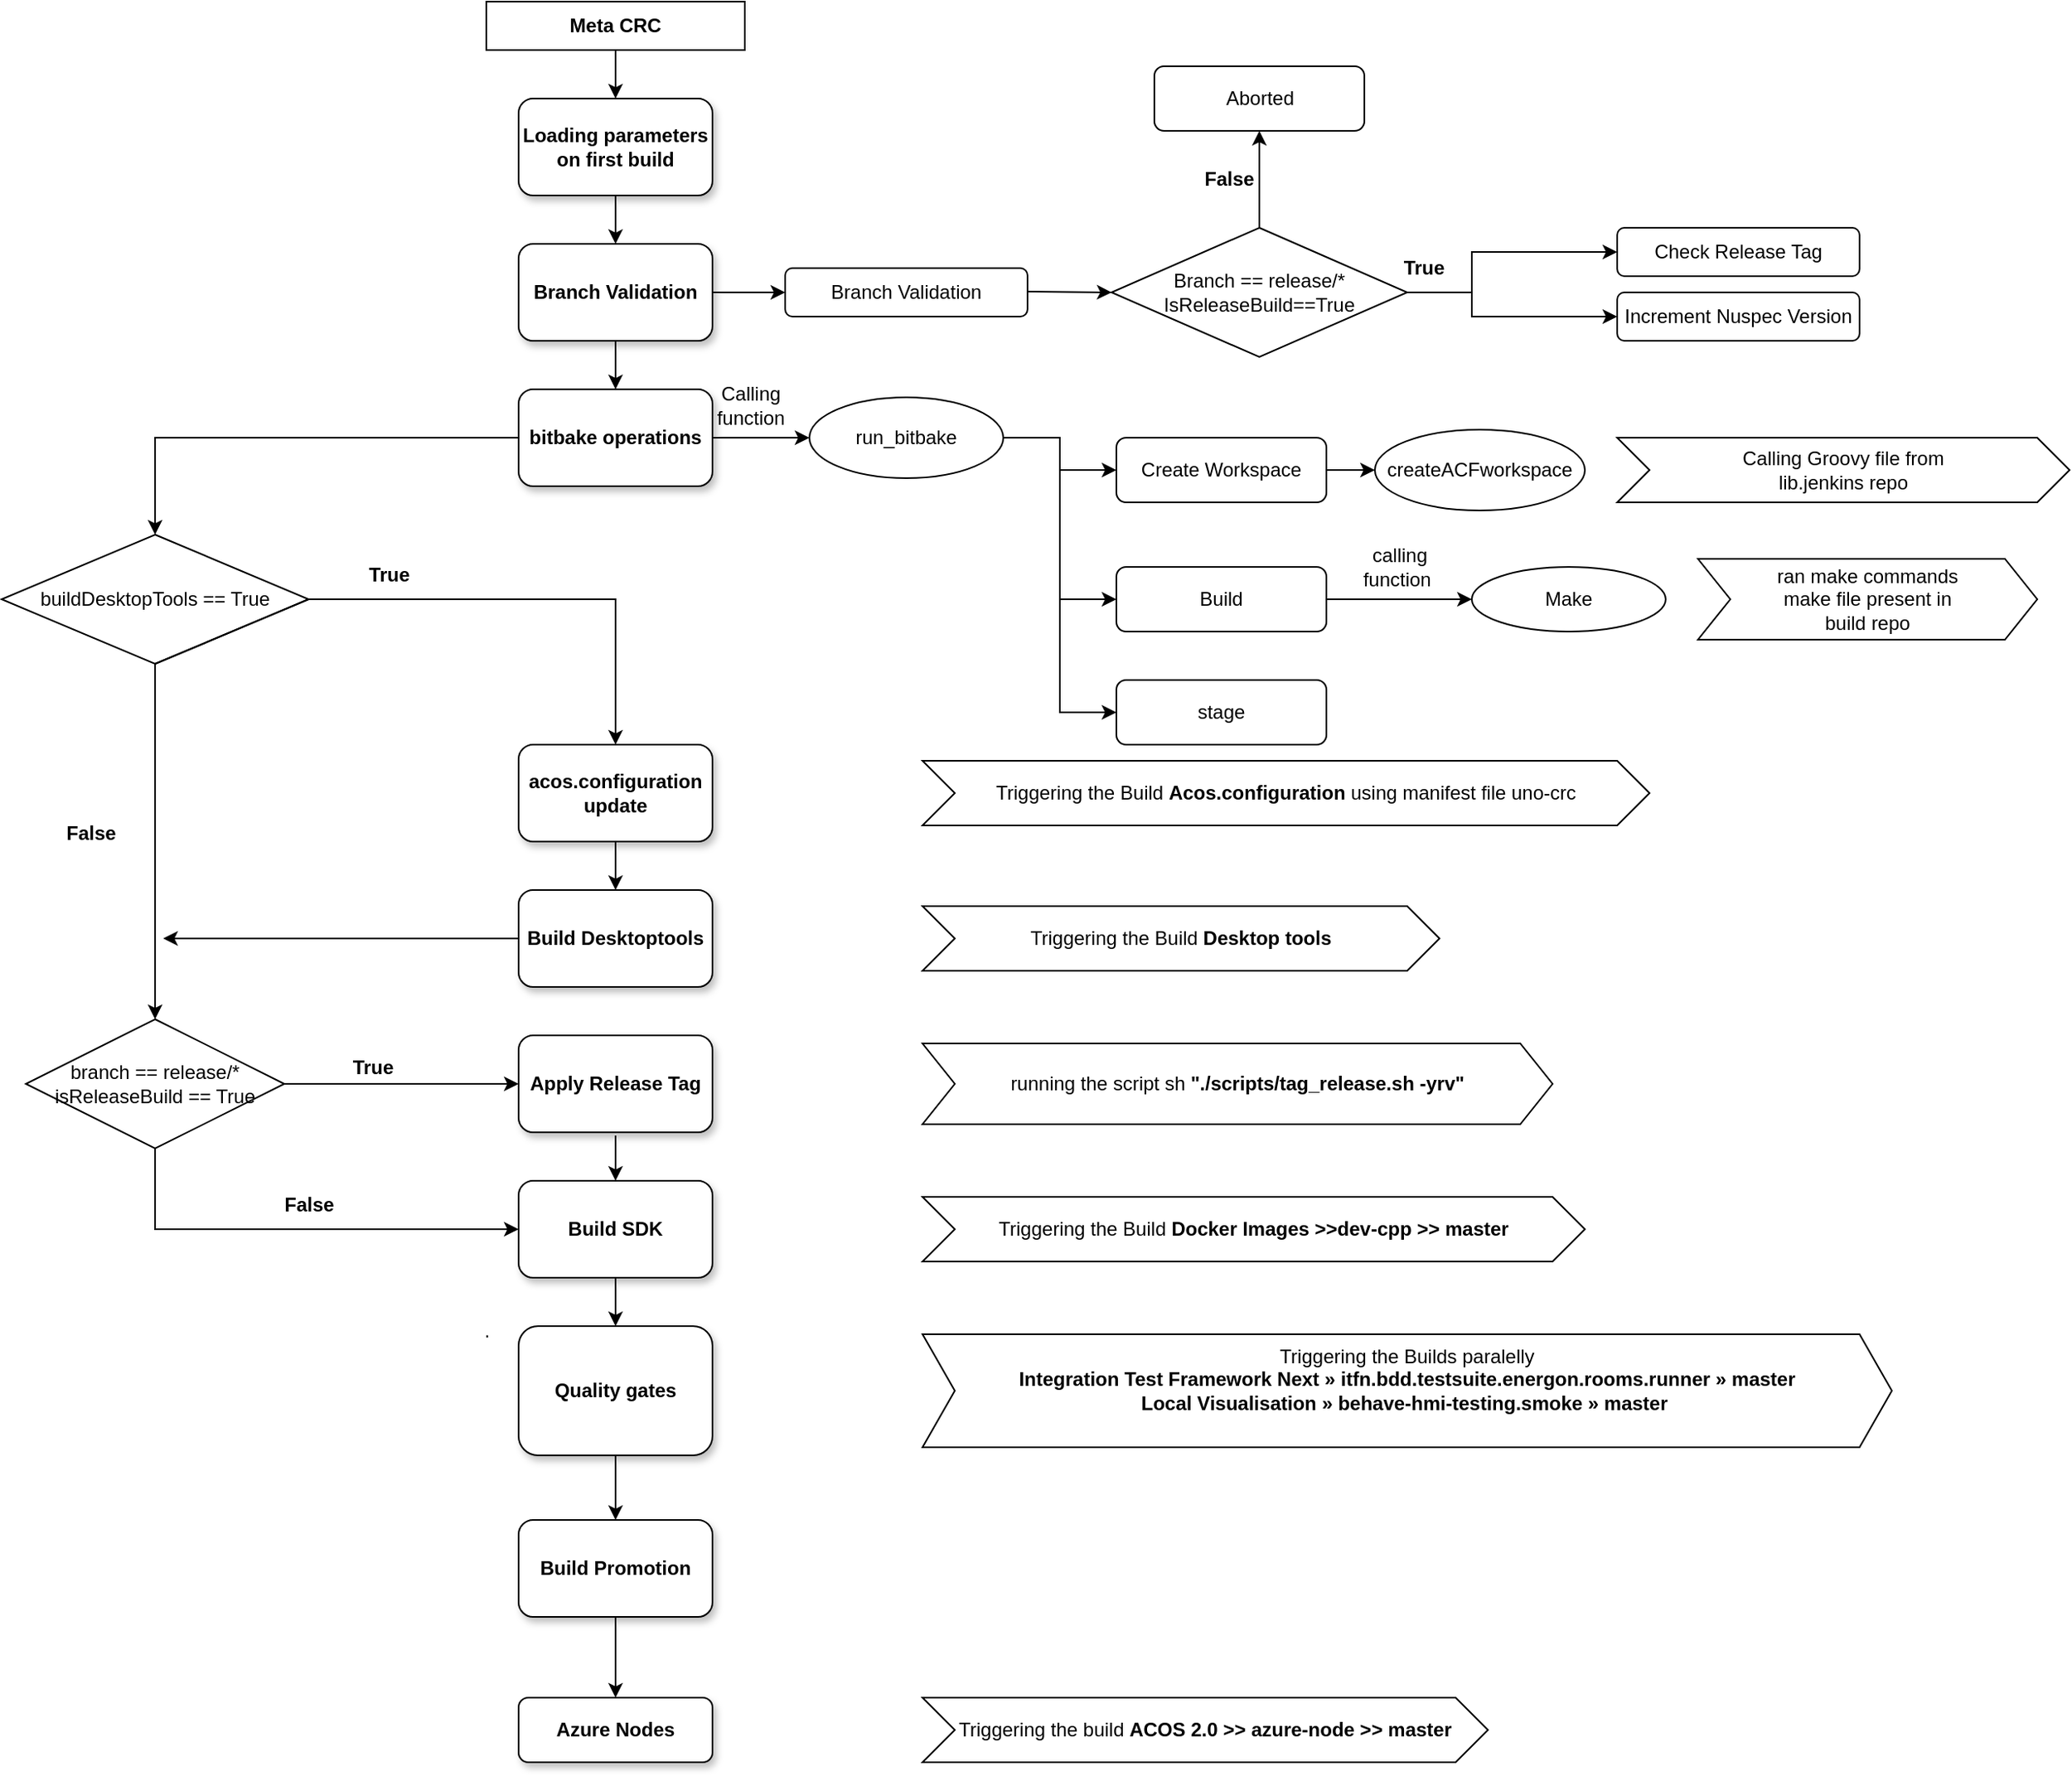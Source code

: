 <mxfile version="24.6.5" type="github">
  <diagram name="Page-1" id="8J8CI9a2RkK4PR5-pnM1">
    <mxGraphModel dx="2140" dy="470" grid="1" gridSize="10" guides="1" tooltips="1" connect="1" arrows="1" fold="1" page="1" pageScale="1" pageWidth="850" pageHeight="1100" math="0" shadow="0">
      <root>
        <mxCell id="0" />
        <mxCell id="1" parent="0" />
        <mxCell id="qxKDzWrQgZj0N8IZbKUJ-59" value="" style="edgeStyle=orthogonalEdgeStyle;rounded=0;orthogonalLoop=1;jettySize=auto;html=1;" parent="1" source="qxKDzWrQgZj0N8IZbKUJ-1" target="qxKDzWrQgZj0N8IZbKUJ-2" edge="1">
          <mxGeometry relative="1" as="geometry" />
        </mxCell>
        <mxCell id="qxKDzWrQgZj0N8IZbKUJ-1" value="Loading parameters on first build" style="rounded=1;whiteSpace=wrap;html=1;shadow=1;fontStyle=1" parent="1" vertex="1">
          <mxGeometry x="30" y="190" width="120" height="60" as="geometry" />
        </mxCell>
        <mxCell id="qxKDzWrQgZj0N8IZbKUJ-60" value="" style="edgeStyle=orthogonalEdgeStyle;rounded=0;orthogonalLoop=1;jettySize=auto;html=1;" parent="1" source="qxKDzWrQgZj0N8IZbKUJ-2" target="qxKDzWrQgZj0N8IZbKUJ-3" edge="1">
          <mxGeometry relative="1" as="geometry" />
        </mxCell>
        <mxCell id="v6B1jARZ6L-1BqHUZ5Xe-2" value="" style="edgeStyle=orthogonalEdgeStyle;rounded=0;orthogonalLoop=1;jettySize=auto;html=1;" parent="1" source="qxKDzWrQgZj0N8IZbKUJ-2" target="2aUiwVNK7H2atm20lD8y-4" edge="1">
          <mxGeometry relative="1" as="geometry" />
        </mxCell>
        <mxCell id="qxKDzWrQgZj0N8IZbKUJ-2" value="&lt;b&gt;Branch Validation&lt;/b&gt;" style="rounded=1;whiteSpace=wrap;html=1;shadow=1;" parent="1" vertex="1">
          <mxGeometry x="30" y="280" width="120" height="60" as="geometry" />
        </mxCell>
        <mxCell id="qxKDzWrQgZj0N8IZbKUJ-8" style="edgeStyle=orthogonalEdgeStyle;rounded=0;orthogonalLoop=1;jettySize=auto;html=1;exitX=1;exitY=0.5;exitDx=0;exitDy=0;entryX=0;entryY=0.5;entryDx=0;entryDy=0;" parent="1" source="qxKDzWrQgZj0N8IZbKUJ-3" target="qxKDzWrQgZj0N8IZbKUJ-5" edge="1">
          <mxGeometry relative="1" as="geometry" />
        </mxCell>
        <mxCell id="qxKDzWrQgZj0N8IZbKUJ-3" value="&lt;b&gt;bitbake operations&lt;/b&gt;" style="rounded=1;whiteSpace=wrap;html=1;shadow=1;" parent="1" vertex="1">
          <mxGeometry x="30" y="370" width="120" height="60" as="geometry" />
        </mxCell>
        <mxCell id="qxKDzWrQgZj0N8IZbKUJ-22" style="edgeStyle=orthogonalEdgeStyle;rounded=0;orthogonalLoop=1;jettySize=auto;html=1;exitX=1;exitY=0.5;exitDx=0;exitDy=0;entryX=0;entryY=0.5;entryDx=0;entryDy=0;" parent="1" source="qxKDzWrQgZj0N8IZbKUJ-5" target="qxKDzWrQgZj0N8IZbKUJ-10" edge="1">
          <mxGeometry relative="1" as="geometry" />
        </mxCell>
        <mxCell id="qxKDzWrQgZj0N8IZbKUJ-24" style="edgeStyle=orthogonalEdgeStyle;rounded=0;orthogonalLoop=1;jettySize=auto;html=1;exitX=1;exitY=0.5;exitDx=0;exitDy=0;entryX=0;entryY=0.5;entryDx=0;entryDy=0;" parent="1" source="qxKDzWrQgZj0N8IZbKUJ-5" target="qxKDzWrQgZj0N8IZbKUJ-11" edge="1">
          <mxGeometry relative="1" as="geometry" />
        </mxCell>
        <mxCell id="qxKDzWrQgZj0N8IZbKUJ-33" style="edgeStyle=orthogonalEdgeStyle;rounded=0;orthogonalLoop=1;jettySize=auto;html=1;exitX=1;exitY=0.5;exitDx=0;exitDy=0;entryX=0;entryY=0.5;entryDx=0;entryDy=0;" parent="1" source="qxKDzWrQgZj0N8IZbKUJ-5" target="qxKDzWrQgZj0N8IZbKUJ-25" edge="1">
          <mxGeometry relative="1" as="geometry" />
        </mxCell>
        <mxCell id="qxKDzWrQgZj0N8IZbKUJ-5" value="run_bitbake" style="ellipse;whiteSpace=wrap;html=1;" parent="1" vertex="1">
          <mxGeometry x="210" y="375" width="120" height="50" as="geometry" />
        </mxCell>
        <mxCell id="qxKDzWrQgZj0N8IZbKUJ-9" value="Calling&amp;nbsp;&lt;br&gt;function&amp;nbsp;" style="text;html=1;align=center;verticalAlign=middle;resizable=0;points=[];autosize=1;strokeColor=none;fillColor=none;" parent="1" vertex="1">
          <mxGeometry x="140" y="360" width="70" height="40" as="geometry" />
        </mxCell>
        <mxCell id="2aUiwVNK7H2atm20lD8y-3" value="" style="edgeStyle=orthogonalEdgeStyle;rounded=0;orthogonalLoop=1;jettySize=auto;html=1;" parent="1" source="qxKDzWrQgZj0N8IZbKUJ-10" target="qxKDzWrQgZj0N8IZbKUJ-12" edge="1">
          <mxGeometry relative="1" as="geometry" />
        </mxCell>
        <mxCell id="qxKDzWrQgZj0N8IZbKUJ-10" value="Create Workspace" style="rounded=1;whiteSpace=wrap;html=1;" parent="1" vertex="1">
          <mxGeometry x="400" y="400" width="130" height="40" as="geometry" />
        </mxCell>
        <mxCell id="qxKDzWrQgZj0N8IZbKUJ-28" style="edgeStyle=orthogonalEdgeStyle;rounded=0;orthogonalLoop=1;jettySize=auto;html=1;exitX=1;exitY=0.5;exitDx=0;exitDy=0;entryX=0;entryY=0.5;entryDx=0;entryDy=0;" parent="1" source="qxKDzWrQgZj0N8IZbKUJ-11" target="qxKDzWrQgZj0N8IZbKUJ-26" edge="1">
          <mxGeometry relative="1" as="geometry" />
        </mxCell>
        <mxCell id="qxKDzWrQgZj0N8IZbKUJ-11" value="Build" style="rounded=1;whiteSpace=wrap;html=1;" parent="1" vertex="1">
          <mxGeometry x="400" y="480" width="130" height="40" as="geometry" />
        </mxCell>
        <mxCell id="qxKDzWrQgZj0N8IZbKUJ-12" value="createACFworkspace" style="ellipse;whiteSpace=wrap;html=1;fontStyle=0" parent="1" vertex="1">
          <mxGeometry x="560" y="395" width="130" height="50" as="geometry" />
        </mxCell>
        <mxCell id="qxKDzWrQgZj0N8IZbKUJ-18" value="Calling Groovy file from &lt;br/&gt;lib.jenkins repo&lt;div style=&quot;display:none&quot; id=&quot;SDCloudData&quot;&gt;&lt;/div&gt;" style="shape=step;perimeter=stepPerimeter;whiteSpace=wrap;html=1;fixedSize=1;" parent="1" vertex="1">
          <mxGeometry x="710" y="400" width="280" height="40" as="geometry" />
        </mxCell>
        <mxCell id="qxKDzWrQgZj0N8IZbKUJ-25" value="stage" style="rounded=1;whiteSpace=wrap;html=1;" parent="1" vertex="1">
          <mxGeometry x="400" y="550" width="130" height="40" as="geometry" />
        </mxCell>
        <mxCell id="qxKDzWrQgZj0N8IZbKUJ-26" value="Make" style="ellipse;whiteSpace=wrap;html=1;" parent="1" vertex="1">
          <mxGeometry x="620" y="480" width="120" height="40" as="geometry" />
        </mxCell>
        <mxCell id="qxKDzWrQgZj0N8IZbKUJ-29" value="calling&lt;br&gt;function&amp;nbsp;" style="text;html=1;align=center;verticalAlign=middle;resizable=0;points=[];autosize=1;strokeColor=none;fillColor=none;" parent="1" vertex="1">
          <mxGeometry x="540" y="460" width="70" height="40" as="geometry" />
        </mxCell>
        <mxCell id="qxKDzWrQgZj0N8IZbKUJ-30" value="ran make commands &lt;br/&gt;make file present in &lt;br/&gt;build repo&lt;div style=&quot;display:none&quot; id=&quot;SDCloudData&quot;&gt;&lt;/div&gt;" style="shape=step;perimeter=stepPerimeter;whiteSpace=wrap;html=1;fixedSize=1;" parent="1" vertex="1">
          <mxGeometry x="760" y="475" width="210" height="50" as="geometry" />
        </mxCell>
        <mxCell id="qxKDzWrQgZj0N8IZbKUJ-63" value="" style="edgeStyle=orthogonalEdgeStyle;rounded=0;orthogonalLoop=1;jettySize=auto;html=1;" parent="1" source="qxKDzWrQgZj0N8IZbKUJ-34" target="qxKDzWrQgZj0N8IZbKUJ-36" edge="1">
          <mxGeometry relative="1" as="geometry" />
        </mxCell>
        <mxCell id="qxKDzWrQgZj0N8IZbKUJ-34" value="&lt;b&gt;acos.configuration update&lt;/b&gt;" style="rounded=1;whiteSpace=wrap;html=1;shadow=1;" parent="1" vertex="1">
          <mxGeometry x="30" y="590" width="120" height="60" as="geometry" />
        </mxCell>
        <mxCell id="qxKDzWrQgZj0N8IZbKUJ-35" value="Triggering the Build &lt;b&gt;Acos.configuration&lt;/b&gt; using manifest file uno-crc&lt;div style=&quot;display:none&quot; id=&quot;SDCloudData&quot;&gt;&lt;/div&gt;" style="shape=step;perimeter=stepPerimeter;whiteSpace=wrap;html=1;fixedSize=1;" parent="1" vertex="1">
          <mxGeometry x="280" y="600" width="450" height="40" as="geometry" />
        </mxCell>
        <mxCell id="qxKDzWrQgZj0N8IZbKUJ-36" value="&lt;b&gt;Build Desktoptools&lt;/b&gt;" style="rounded=1;whiteSpace=wrap;html=1;shadow=1;" parent="1" vertex="1">
          <mxGeometry x="30" y="680" width="120" height="60" as="geometry" />
        </mxCell>
        <mxCell id="qxKDzWrQgZj0N8IZbKUJ-37" value="Triggering the Build &lt;b&gt;Desktop tools&lt;/b&gt;&lt;div style=&quot;display:none&quot; id=&quot;SDCloudData&quot;&gt;&lt;/div&gt;" style="shape=step;perimeter=stepPerimeter;whiteSpace=wrap;html=1;fixedSize=1;" parent="1" vertex="1">
          <mxGeometry x="280" y="690" width="320" height="40" as="geometry" />
        </mxCell>
        <mxCell id="qxKDzWrQgZj0N8IZbKUJ-38" value="&lt;b&gt;Apply Release Tag&lt;/b&gt;" style="rounded=1;whiteSpace=wrap;html=1;shadow=1;" parent="1" vertex="1">
          <mxGeometry x="30" y="770" width="120" height="60" as="geometry" />
        </mxCell>
        <mxCell id="qxKDzWrQgZj0N8IZbKUJ-67" value="" style="edgeStyle=orthogonalEdgeStyle;rounded=0;orthogonalLoop=1;jettySize=auto;html=1;" parent="1" source="qxKDzWrQgZj0N8IZbKUJ-39" target="qxKDzWrQgZj0N8IZbKUJ-41" edge="1">
          <mxGeometry relative="1" as="geometry" />
        </mxCell>
        <mxCell id="qxKDzWrQgZj0N8IZbKUJ-39" value="&lt;b&gt;Build SDK&lt;/b&gt;" style="rounded=1;whiteSpace=wrap;html=1;shadow=1;" parent="1" vertex="1">
          <mxGeometry x="30" y="860" width="120" height="60" as="geometry" />
        </mxCell>
        <mxCell id="qxKDzWrQgZj0N8IZbKUJ-40" value="Triggering the Build &lt;b&gt;Docker Images &amp;gt;&amp;gt;dev-cpp &amp;gt;&amp;gt; master&lt;/b&gt;&lt;br&gt;&lt;div style=&quot;display:none&quot; id=&quot;SDCloudData&quot;&gt;&lt;/div&gt;" style="shape=step;perimeter=stepPerimeter;whiteSpace=wrap;html=1;fixedSize=1;" parent="1" vertex="1">
          <mxGeometry x="280" y="870" width="410" height="40" as="geometry" />
        </mxCell>
        <mxCell id="qxKDzWrQgZj0N8IZbKUJ-68" value="" style="edgeStyle=orthogonalEdgeStyle;rounded=0;orthogonalLoop=1;jettySize=auto;html=1;" parent="1" source="qxKDzWrQgZj0N8IZbKUJ-41" target="qxKDzWrQgZj0N8IZbKUJ-43" edge="1">
          <mxGeometry relative="1" as="geometry" />
        </mxCell>
        <mxCell id="qxKDzWrQgZj0N8IZbKUJ-41" value="&lt;b&gt;Quality gates&lt;/b&gt;" style="rounded=1;whiteSpace=wrap;html=1;shadow=1;" parent="1" vertex="1">
          <mxGeometry x="30" y="950" width="120" height="80" as="geometry" />
        </mxCell>
        <mxCell id="qxKDzWrQgZj0N8IZbKUJ-42" value="Triggering the Builds paralelly&lt;br&gt;&lt;b&gt;Integration Test Framework Next » itfn.bdd.testsuite.energon.rooms.runner » master&lt;/b&gt;&lt;br&gt;&lt;b&gt;Local Visualisation » behave-hmi-testing.smoke » master&amp;nbsp;&lt;br&gt;&lt;/b&gt;&lt;br&gt;&lt;div style=&quot;display:none&quot; id=&quot;SDCloudData&quot;&gt;&lt;/div&gt;" style="shape=step;perimeter=stepPerimeter;whiteSpace=wrap;html=1;fixedSize=1;" parent="1" vertex="1">
          <mxGeometry x="280" y="955" width="600" height="70" as="geometry" />
        </mxCell>
        <mxCell id="qxKDzWrQgZj0N8IZbKUJ-72" value="" style="edgeStyle=orthogonalEdgeStyle;rounded=0;orthogonalLoop=1;jettySize=auto;html=1;" parent="1" source="qxKDzWrQgZj0N8IZbKUJ-43" target="qxKDzWrQgZj0N8IZbKUJ-44" edge="1">
          <mxGeometry relative="1" as="geometry" />
        </mxCell>
        <mxCell id="qxKDzWrQgZj0N8IZbKUJ-43" value="&lt;b&gt;Build Promotion&lt;/b&gt;" style="rounded=1;whiteSpace=wrap;html=1;shadow=1;" parent="1" vertex="1">
          <mxGeometry x="30" y="1070" width="120" height="60" as="geometry" />
        </mxCell>
        <mxCell id="qxKDzWrQgZj0N8IZbKUJ-44" value="&lt;b&gt;Azure Nodes&lt;/b&gt;" style="rounded=1;whiteSpace=wrap;html=1;shadow=1;" parent="1" vertex="1">
          <mxGeometry x="30" y="1180" width="120" height="40" as="geometry" />
        </mxCell>
        <mxCell id="qxKDzWrQgZj0N8IZbKUJ-58" value="" style="edgeStyle=orthogonalEdgeStyle;rounded=0;orthogonalLoop=1;jettySize=auto;html=1;" parent="1" source="qxKDzWrQgZj0N8IZbKUJ-46" target="qxKDzWrQgZj0N8IZbKUJ-1" edge="1">
          <mxGeometry relative="1" as="geometry" />
        </mxCell>
        <mxCell id="qxKDzWrQgZj0N8IZbKUJ-46" value="&lt;b&gt;Meta CRC&lt;/b&gt;" style="whiteSpace=wrap;html=1;" parent="1" vertex="1">
          <mxGeometry x="10" y="130" width="160" height="30" as="geometry" />
        </mxCell>
        <mxCell id="qxKDzWrQgZj0N8IZbKUJ-62" value="" style="endArrow=classic;html=1;rounded=0;exitX=0;exitY=0.5;exitDx=0;exitDy=0;entryX=0.5;entryY=0;entryDx=0;entryDy=0;" parent="1" source="qxKDzWrQgZj0N8IZbKUJ-3" target="v6B1jARZ6L-1BqHUZ5Xe-10" edge="1">
          <mxGeometry width="50" height="50" relative="1" as="geometry">
            <mxPoint x="100" y="470" as="sourcePoint" />
            <mxPoint x="-200" y="400" as="targetPoint" />
            <Array as="points">
              <mxPoint x="-195" y="400" />
            </Array>
          </mxGeometry>
        </mxCell>
        <mxCell id="qxKDzWrQgZj0N8IZbKUJ-73" value="." style="text;html=1;align=center;verticalAlign=middle;resizable=0;points=[];autosize=1;strokeColor=none;fillColor=none;" parent="1" vertex="1">
          <mxGeometry x="-5" y="938" width="30" height="30" as="geometry" />
        </mxCell>
        <mxCell id="qxKDzWrQgZj0N8IZbKUJ-75" value="Triggering the build &lt;b&gt;ACOS 2.0 &amp;gt;&amp;gt; azure-node &amp;gt;&amp;gt; master&lt;/b&gt;" style="shape=step;perimeter=stepPerimeter;whiteSpace=wrap;html=1;fixedSize=1;size=20;" parent="1" vertex="1">
          <mxGeometry x="280" y="1180" width="350" height="40" as="geometry" />
        </mxCell>
        <mxCell id="2aUiwVNK7H2atm20lD8y-4" value="Branch Validation" style="rounded=1;whiteSpace=wrap;html=1;" parent="1" vertex="1">
          <mxGeometry x="195" y="295" width="150" height="30" as="geometry" />
        </mxCell>
        <mxCell id="2aUiwVNK7H2atm20lD8y-5" value="Check Release Tag" style="rounded=1;whiteSpace=wrap;html=1;" parent="1" vertex="1">
          <mxGeometry x="710" y="270" width="150" height="30" as="geometry" />
        </mxCell>
        <mxCell id="2aUiwVNK7H2atm20lD8y-6" value="Increment Nuspec Version" style="rounded=1;whiteSpace=wrap;html=1;" parent="1" vertex="1">
          <mxGeometry x="710" y="310" width="150" height="30" as="geometry" />
        </mxCell>
        <mxCell id="2aUiwVNK7H2atm20lD8y-18" style="edgeStyle=orthogonalEdgeStyle;rounded=0;orthogonalLoop=1;jettySize=auto;html=1;" parent="1" target="2aUiwVNK7H2atm20lD8y-5" edge="1">
          <mxGeometry relative="1" as="geometry">
            <mxPoint x="530" y="305" as="sourcePoint" />
            <mxPoint x="640" y="270" as="targetPoint" />
            <Array as="points">
              <mxPoint x="530" y="310" />
              <mxPoint x="620" y="310" />
              <mxPoint x="620" y="285" />
            </Array>
          </mxGeometry>
        </mxCell>
        <UserObject label="running the script&amp;nbsp;sh &lt;b&gt;&quot;./scripts/tag_release.sh -yrv&quot;&lt;/b&gt;" id="kJXKEqrPP4EzpfZiPOEI-1">
          <mxCell style="shape=step;perimeter=stepPerimeter;whiteSpace=wrap;html=1;fixedSize=1;" parent="1" vertex="1">
            <mxGeometry x="280" y="775" width="390" height="50" as="geometry" />
          </mxCell>
        </UserObject>
        <mxCell id="v6B1jARZ6L-1BqHUZ5Xe-3" value="Branch == release/*&lt;br&gt;IsReleaseBuild==True" style="rhombus;whiteSpace=wrap;html=1;" parent="1" vertex="1">
          <mxGeometry x="397" y="270" width="183" height="80" as="geometry" />
        </mxCell>
        <mxCell id="v6B1jARZ6L-1BqHUZ5Xe-4" value="" style="edgeStyle=orthogonalEdgeStyle;rounded=0;orthogonalLoop=1;jettySize=auto;html=1;entryX=0;entryY=0.5;entryDx=0;entryDy=0;" parent="1" target="v6B1jARZ6L-1BqHUZ5Xe-3" edge="1">
          <mxGeometry relative="1" as="geometry">
            <mxPoint x="345" y="309.5" as="sourcePoint" />
            <mxPoint x="390" y="309.5" as="targetPoint" />
          </mxGeometry>
        </mxCell>
        <mxCell id="v6B1jARZ6L-1BqHUZ5Xe-5" value="" style="edgeStyle=orthogonalEdgeStyle;rounded=0;orthogonalLoop=1;jettySize=auto;html=1;entryX=0;entryY=0.5;entryDx=0;entryDy=0;exitX=1;exitY=0.5;exitDx=0;exitDy=0;" parent="1" source="v6B1jARZ6L-1BqHUZ5Xe-3" target="2aUiwVNK7H2atm20lD8y-6" edge="1">
          <mxGeometry relative="1" as="geometry">
            <mxPoint x="552.5" y="310" as="sourcePoint" />
            <mxPoint x="597.5" y="310" as="targetPoint" />
            <Array as="points">
              <mxPoint x="620" y="310" />
              <mxPoint x="620" y="325" />
            </Array>
          </mxGeometry>
        </mxCell>
        <mxCell id="v6B1jARZ6L-1BqHUZ5Xe-6" value="True" style="text;html=1;align=center;verticalAlign=middle;resizable=0;points=[];autosize=1;strokeColor=none;fillColor=none;fontStyle=1" parent="1" vertex="1">
          <mxGeometry x="565" y="280" width="50" height="30" as="geometry" />
        </mxCell>
        <mxCell id="v6B1jARZ6L-1BqHUZ5Xe-7" value="" style="endArrow=classic;html=1;rounded=0;exitX=0.5;exitY=0;exitDx=0;exitDy=0;entryX=0.5;entryY=1;entryDx=0;entryDy=0;" parent="1" source="v6B1jARZ6L-1BqHUZ5Xe-3" target="v6B1jARZ6L-1BqHUZ5Xe-8" edge="1">
          <mxGeometry width="50" height="50" relative="1" as="geometry">
            <mxPoint x="320" y="160" as="sourcePoint" />
            <mxPoint x="460" y="210" as="targetPoint" />
            <Array as="points" />
          </mxGeometry>
        </mxCell>
        <mxCell id="v6B1jARZ6L-1BqHUZ5Xe-8" value="Aborted" style="rounded=1;whiteSpace=wrap;html=1;" parent="1" vertex="1">
          <mxGeometry x="423.5" y="170" width="130" height="40" as="geometry" />
        </mxCell>
        <mxCell id="v6B1jARZ6L-1BqHUZ5Xe-9" value="&lt;b&gt;False&lt;/b&gt;" style="text;html=1;align=center;verticalAlign=middle;whiteSpace=wrap;rounded=0;" parent="1" vertex="1">
          <mxGeometry x="440" y="230" width="60" height="20" as="geometry" />
        </mxCell>
        <mxCell id="v6B1jARZ6L-1BqHUZ5Xe-10" value="&lt;div&gt;buildDesktopTools == True&lt;/div&gt;" style="rhombus;whiteSpace=wrap;html=1;" parent="1" vertex="1">
          <mxGeometry x="-290" y="460" width="190" height="80" as="geometry" />
        </mxCell>
        <mxCell id="v6B1jARZ6L-1BqHUZ5Xe-12" value="" style="endArrow=classic;html=1;rounded=0;exitX=0.5;exitY=1;exitDx=0;exitDy=0;entryX=0.5;entryY=0;entryDx=0;entryDy=0;" parent="1" source="v6B1jARZ6L-1BqHUZ5Xe-10" target="qxKDzWrQgZj0N8IZbKUJ-34" edge="1">
          <mxGeometry width="50" height="50" relative="1" as="geometry">
            <mxPoint x="-280" y="650" as="sourcePoint" />
            <mxPoint x="-195" y="710" as="targetPoint" />
            <Array as="points">
              <mxPoint x="-100" y="500" />
              <mxPoint x="90" y="500" />
            </Array>
          </mxGeometry>
        </mxCell>
        <mxCell id="v6B1jARZ6L-1BqHUZ5Xe-15" value="True" style="text;html=1;align=center;verticalAlign=middle;whiteSpace=wrap;rounded=0;fontStyle=1" parent="1" vertex="1">
          <mxGeometry x="-100" y="470" width="100" height="30" as="geometry" />
        </mxCell>
        <mxCell id="v6B1jARZ6L-1BqHUZ5Xe-16" value="" style="endArrow=classic;html=1;rounded=0;entryX=0.5;entryY=0;entryDx=0;entryDy=0;exitX=0.5;exitY=1;exitDx=0;exitDy=0;" parent="1" source="v6B1jARZ6L-1BqHUZ5Xe-10" target="v6B1jARZ6L-1BqHUZ5Xe-18" edge="1">
          <mxGeometry width="50" height="50" relative="1" as="geometry">
            <mxPoint x="-240" y="830" as="sourcePoint" />
            <mxPoint x="-215" y="620" as="targetPoint" />
          </mxGeometry>
        </mxCell>
        <mxCell id="v6B1jARZ6L-1BqHUZ5Xe-18" value="branch == release/*&lt;br&gt;isReleaseBuild == True" style="rhombus;whiteSpace=wrap;html=1;" parent="1" vertex="1">
          <mxGeometry x="-275" y="760" width="160" height="80" as="geometry" />
        </mxCell>
        <mxCell id="v6B1jARZ6L-1BqHUZ5Xe-19" value="" style="endArrow=classic;html=1;rounded=0;entryX=0;entryY=0.5;entryDx=0;entryDy=0;exitX=1;exitY=0.5;exitDx=0;exitDy=0;" parent="1" source="v6B1jARZ6L-1BqHUZ5Xe-18" target="qxKDzWrQgZj0N8IZbKUJ-38" edge="1">
          <mxGeometry width="50" height="50" relative="1" as="geometry">
            <mxPoint x="-110" y="800" as="sourcePoint" />
            <mxPoint x="-25" y="790" as="targetPoint" />
          </mxGeometry>
        </mxCell>
        <mxCell id="v6B1jARZ6L-1BqHUZ5Xe-20" value="True" style="text;html=1;align=center;verticalAlign=middle;whiteSpace=wrap;rounded=0;fontStyle=1" parent="1" vertex="1">
          <mxGeometry x="-90" y="775" width="60" height="30" as="geometry" />
        </mxCell>
        <mxCell id="v6B1jARZ6L-1BqHUZ5Xe-22" value="False" style="text;html=1;align=center;verticalAlign=middle;resizable=0;points=[];autosize=1;strokeColor=none;fillColor=none;fontStyle=1" parent="1" vertex="1">
          <mxGeometry x="-260" y="630" width="50" height="30" as="geometry" />
        </mxCell>
        <mxCell id="v6B1jARZ6L-1BqHUZ5Xe-23" value="" style="endArrow=classic;html=1;rounded=0;exitX=0.5;exitY=1;exitDx=0;exitDy=0;entryX=0;entryY=0.5;entryDx=0;entryDy=0;" parent="1" source="v6B1jARZ6L-1BqHUZ5Xe-18" target="qxKDzWrQgZj0N8IZbKUJ-39" edge="1">
          <mxGeometry width="50" height="50" relative="1" as="geometry">
            <mxPoint x="140" y="1000" as="sourcePoint" />
            <mxPoint x="190" y="950" as="targetPoint" />
            <Array as="points">
              <mxPoint x="-195" y="890" />
            </Array>
          </mxGeometry>
        </mxCell>
        <mxCell id="v6B1jARZ6L-1BqHUZ5Xe-24" value="False" style="text;html=1;align=center;verticalAlign=middle;resizable=0;points=[];autosize=1;strokeColor=none;fillColor=none;fontStyle=1" parent="1" vertex="1">
          <mxGeometry x="-125" y="860" width="50" height="30" as="geometry" />
        </mxCell>
        <mxCell id="WrNvwa1uWuPHSiLsADSi-2" value="" style="endArrow=classic;html=1;rounded=0;entryX=0.5;entryY=0;entryDx=0;entryDy=0;" edge="1" parent="1" target="qxKDzWrQgZj0N8IZbKUJ-39">
          <mxGeometry width="50" height="50" relative="1" as="geometry">
            <mxPoint x="90" y="832" as="sourcePoint" />
            <mxPoint x="350" y="880" as="targetPoint" />
          </mxGeometry>
        </mxCell>
        <mxCell id="WrNvwa1uWuPHSiLsADSi-3" value="" style="endArrow=classic;html=1;rounded=0;exitX=0;exitY=0.5;exitDx=0;exitDy=0;" edge="1" parent="1" source="qxKDzWrQgZj0N8IZbKUJ-36">
          <mxGeometry width="50" height="50" relative="1" as="geometry">
            <mxPoint x="270" y="740" as="sourcePoint" />
            <mxPoint x="-190" y="710" as="targetPoint" />
          </mxGeometry>
        </mxCell>
      </root>
    </mxGraphModel>
  </diagram>
</mxfile>
